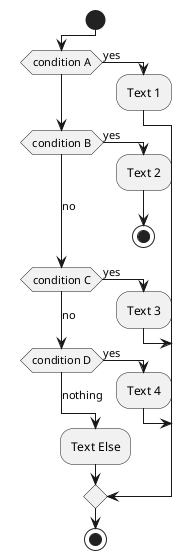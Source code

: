 @startuml
!pragma useVerticalIf on
start
if (condition A) then (yes)
    :Text 1;
elseif (condition B) then (yes)
    :Text 2;
    stop
    (no) elseif (condition C) then (yes)
        :Text 3;
        (no) elseif (condition D) then (yes)
            :Text 4;
            else (nothing)
                :Text Else;
endif
stop
@enduml